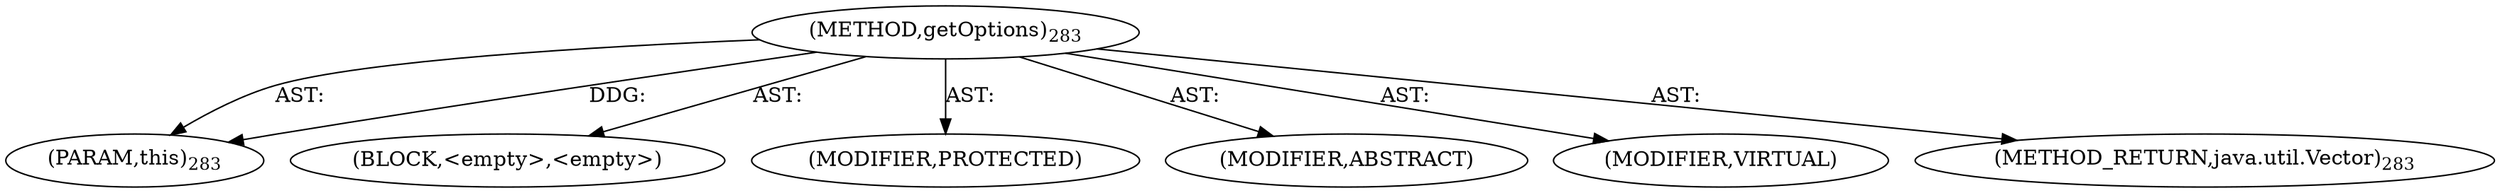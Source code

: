 digraph "getOptions" {  
"111669149712" [label = <(METHOD,getOptions)<SUB>283</SUB>> ]
"115964117017" [label = <(PARAM,this)<SUB>283</SUB>> ]
"25769803808" [label = <(BLOCK,&lt;empty&gt;,&lt;empty&gt;)> ]
"133143986216" [label = <(MODIFIER,PROTECTED)> ]
"133143986217" [label = <(MODIFIER,ABSTRACT)> ]
"133143986218" [label = <(MODIFIER,VIRTUAL)> ]
"128849018896" [label = <(METHOD_RETURN,java.util.Vector)<SUB>283</SUB>> ]
  "111669149712" -> "115964117017"  [ label = "AST: "] 
  "111669149712" -> "25769803808"  [ label = "AST: "] 
  "111669149712" -> "133143986216"  [ label = "AST: "] 
  "111669149712" -> "133143986217"  [ label = "AST: "] 
  "111669149712" -> "133143986218"  [ label = "AST: "] 
  "111669149712" -> "128849018896"  [ label = "AST: "] 
  "111669149712" -> "115964117017"  [ label = "DDG: "] 
}
